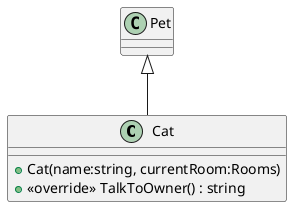 @startuml
class Cat {
    + Cat(name:string, currentRoom:Rooms)
    + <<override>> TalkToOwner() : string
}
Pet <|-- Cat
@enduml
